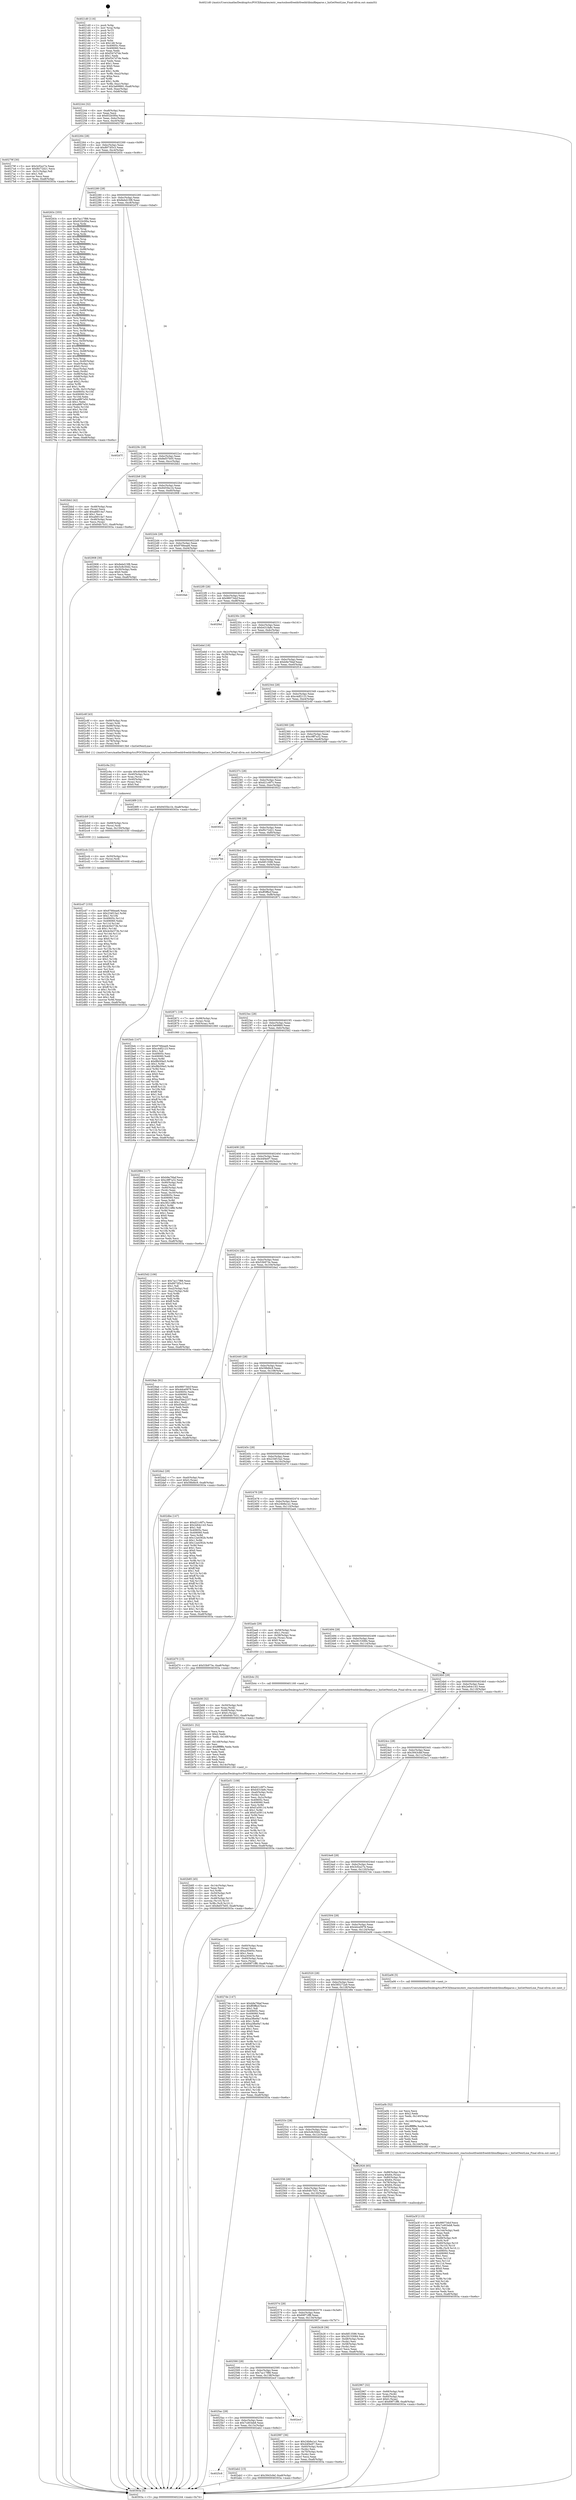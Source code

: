 digraph "0x4021d0" {
  label = "0x4021d0 (/mnt/c/Users/mathe/Desktop/tcc/POCII/binaries/extr_reactosbootfreeldrfreeldrlibinifileparse.c_IniGetNextLine_Final-ollvm.out::main(0))"
  labelloc = "t"
  node[shape=record]

  Entry [label="",width=0.3,height=0.3,shape=circle,fillcolor=black,style=filled]
  "0x402244" [label="{
     0x402244 [32]\l
     | [instrs]\l
     &nbsp;&nbsp;0x402244 \<+6\>: mov -0xa8(%rbp),%eax\l
     &nbsp;&nbsp;0x40224a \<+2\>: mov %eax,%ecx\l
     &nbsp;&nbsp;0x40224c \<+6\>: sub $0x832b5f0a,%ecx\l
     &nbsp;&nbsp;0x402252 \<+6\>: mov %eax,-0xbc(%rbp)\l
     &nbsp;&nbsp;0x402258 \<+6\>: mov %ecx,-0xc0(%rbp)\l
     &nbsp;&nbsp;0x40225e \<+6\>: je 000000000040279f \<main+0x5cf\>\l
  }"]
  "0x40279f" [label="{
     0x40279f [30]\l
     | [instrs]\l
     &nbsp;&nbsp;0x40279f \<+5\>: mov $0x3cf2a27e,%eax\l
     &nbsp;&nbsp;0x4027a4 \<+5\>: mov $0xf0c72d21,%ecx\l
     &nbsp;&nbsp;0x4027a9 \<+3\>: mov -0x31(%rbp),%dl\l
     &nbsp;&nbsp;0x4027ac \<+3\>: test $0x1,%dl\l
     &nbsp;&nbsp;0x4027af \<+3\>: cmovne %ecx,%eax\l
     &nbsp;&nbsp;0x4027b2 \<+6\>: mov %eax,-0xa8(%rbp)\l
     &nbsp;&nbsp;0x4027b8 \<+5\>: jmp 000000000040303a \<main+0xe6a\>\l
  }"]
  "0x402264" [label="{
     0x402264 [28]\l
     | [instrs]\l
     &nbsp;&nbsp;0x402264 \<+5\>: jmp 0000000000402269 \<main+0x99\>\l
     &nbsp;&nbsp;0x402269 \<+6\>: mov -0xbc(%rbp),%eax\l
     &nbsp;&nbsp;0x40226f \<+5\>: sub $0x8973f3c3,%eax\l
     &nbsp;&nbsp;0x402274 \<+6\>: mov %eax,-0xc4(%rbp)\l
     &nbsp;&nbsp;0x40227a \<+6\>: je 000000000040263c \<main+0x46c\>\l
  }"]
  Exit [label="",width=0.3,height=0.3,shape=circle,fillcolor=black,style=filled,peripheries=2]
  "0x40263c" [label="{
     0x40263c [355]\l
     | [instrs]\l
     &nbsp;&nbsp;0x40263c \<+5\>: mov $0x7ac17f88,%eax\l
     &nbsp;&nbsp;0x402641 \<+5\>: mov $0x832b5f0a,%ecx\l
     &nbsp;&nbsp;0x402646 \<+3\>: mov %rsp,%rdx\l
     &nbsp;&nbsp;0x402649 \<+4\>: add $0xfffffffffffffff0,%rdx\l
     &nbsp;&nbsp;0x40264d \<+3\>: mov %rdx,%rsp\l
     &nbsp;&nbsp;0x402650 \<+7\>: mov %rdx,-0xa0(%rbp)\l
     &nbsp;&nbsp;0x402657 \<+3\>: mov %rsp,%rdx\l
     &nbsp;&nbsp;0x40265a \<+4\>: add $0xfffffffffffffff0,%rdx\l
     &nbsp;&nbsp;0x40265e \<+3\>: mov %rdx,%rsp\l
     &nbsp;&nbsp;0x402661 \<+3\>: mov %rsp,%rsi\l
     &nbsp;&nbsp;0x402664 \<+4\>: add $0xfffffffffffffff0,%rsi\l
     &nbsp;&nbsp;0x402668 \<+3\>: mov %rsi,%rsp\l
     &nbsp;&nbsp;0x40266b \<+7\>: mov %rsi,-0x98(%rbp)\l
     &nbsp;&nbsp;0x402672 \<+3\>: mov %rsp,%rsi\l
     &nbsp;&nbsp;0x402675 \<+4\>: add $0xfffffffffffffff0,%rsi\l
     &nbsp;&nbsp;0x402679 \<+3\>: mov %rsi,%rsp\l
     &nbsp;&nbsp;0x40267c \<+7\>: mov %rsi,-0x90(%rbp)\l
     &nbsp;&nbsp;0x402683 \<+3\>: mov %rsp,%rsi\l
     &nbsp;&nbsp;0x402686 \<+4\>: add $0xfffffffffffffff0,%rsi\l
     &nbsp;&nbsp;0x40268a \<+3\>: mov %rsi,%rsp\l
     &nbsp;&nbsp;0x40268d \<+7\>: mov %rsi,-0x88(%rbp)\l
     &nbsp;&nbsp;0x402694 \<+3\>: mov %rsp,%rsi\l
     &nbsp;&nbsp;0x402697 \<+4\>: add $0xfffffffffffffff0,%rsi\l
     &nbsp;&nbsp;0x40269b \<+3\>: mov %rsi,%rsp\l
     &nbsp;&nbsp;0x40269e \<+4\>: mov %rsi,-0x80(%rbp)\l
     &nbsp;&nbsp;0x4026a2 \<+3\>: mov %rsp,%rsi\l
     &nbsp;&nbsp;0x4026a5 \<+4\>: add $0xfffffffffffffff0,%rsi\l
     &nbsp;&nbsp;0x4026a9 \<+3\>: mov %rsi,%rsp\l
     &nbsp;&nbsp;0x4026ac \<+4\>: mov %rsi,-0x78(%rbp)\l
     &nbsp;&nbsp;0x4026b0 \<+3\>: mov %rsp,%rsi\l
     &nbsp;&nbsp;0x4026b3 \<+4\>: add $0xfffffffffffffff0,%rsi\l
     &nbsp;&nbsp;0x4026b7 \<+3\>: mov %rsi,%rsp\l
     &nbsp;&nbsp;0x4026ba \<+4\>: mov %rsi,-0x70(%rbp)\l
     &nbsp;&nbsp;0x4026be \<+3\>: mov %rsp,%rsi\l
     &nbsp;&nbsp;0x4026c1 \<+4\>: add $0xfffffffffffffff0,%rsi\l
     &nbsp;&nbsp;0x4026c5 \<+3\>: mov %rsi,%rsp\l
     &nbsp;&nbsp;0x4026c8 \<+4\>: mov %rsi,-0x68(%rbp)\l
     &nbsp;&nbsp;0x4026cc \<+3\>: mov %rsp,%rsi\l
     &nbsp;&nbsp;0x4026cf \<+4\>: add $0xfffffffffffffff0,%rsi\l
     &nbsp;&nbsp;0x4026d3 \<+3\>: mov %rsi,%rsp\l
     &nbsp;&nbsp;0x4026d6 \<+4\>: mov %rsi,-0x60(%rbp)\l
     &nbsp;&nbsp;0x4026da \<+3\>: mov %rsp,%rsi\l
     &nbsp;&nbsp;0x4026dd \<+4\>: add $0xfffffffffffffff0,%rsi\l
     &nbsp;&nbsp;0x4026e1 \<+3\>: mov %rsi,%rsp\l
     &nbsp;&nbsp;0x4026e4 \<+4\>: mov %rsi,-0x58(%rbp)\l
     &nbsp;&nbsp;0x4026e8 \<+3\>: mov %rsp,%rsi\l
     &nbsp;&nbsp;0x4026eb \<+4\>: add $0xfffffffffffffff0,%rsi\l
     &nbsp;&nbsp;0x4026ef \<+3\>: mov %rsi,%rsp\l
     &nbsp;&nbsp;0x4026f2 \<+4\>: mov %rsi,-0x50(%rbp)\l
     &nbsp;&nbsp;0x4026f6 \<+3\>: mov %rsp,%rsi\l
     &nbsp;&nbsp;0x4026f9 \<+4\>: add $0xfffffffffffffff0,%rsi\l
     &nbsp;&nbsp;0x4026fd \<+3\>: mov %rsi,%rsp\l
     &nbsp;&nbsp;0x402700 \<+4\>: mov %rsi,-0x48(%rbp)\l
     &nbsp;&nbsp;0x402704 \<+3\>: mov %rsp,%rsi\l
     &nbsp;&nbsp;0x402707 \<+4\>: add $0xfffffffffffffff0,%rsi\l
     &nbsp;&nbsp;0x40270b \<+3\>: mov %rsi,%rsp\l
     &nbsp;&nbsp;0x40270e \<+4\>: mov %rsi,-0x40(%rbp)\l
     &nbsp;&nbsp;0x402712 \<+7\>: mov -0xa0(%rbp),%rsi\l
     &nbsp;&nbsp;0x402719 \<+6\>: movl $0x0,(%rsi)\l
     &nbsp;&nbsp;0x40271f \<+6\>: mov -0xac(%rbp),%edi\l
     &nbsp;&nbsp;0x402725 \<+2\>: mov %edi,(%rdx)\l
     &nbsp;&nbsp;0x402727 \<+7\>: mov -0x98(%rbp),%rsi\l
     &nbsp;&nbsp;0x40272e \<+7\>: mov -0xb8(%rbp),%r8\l
     &nbsp;&nbsp;0x402735 \<+3\>: mov %r8,(%rsi)\l
     &nbsp;&nbsp;0x402738 \<+3\>: cmpl $0x2,(%rdx)\l
     &nbsp;&nbsp;0x40273b \<+4\>: setne %r9b\l
     &nbsp;&nbsp;0x40273f \<+4\>: and $0x1,%r9b\l
     &nbsp;&nbsp;0x402743 \<+4\>: mov %r9b,-0x31(%rbp)\l
     &nbsp;&nbsp;0x402747 \<+8\>: mov 0x40605c,%r10d\l
     &nbsp;&nbsp;0x40274f \<+8\>: mov 0x406060,%r11d\l
     &nbsp;&nbsp;0x402757 \<+3\>: mov %r10d,%ebx\l
     &nbsp;&nbsp;0x40275a \<+6\>: add $0xa8f67e50,%ebx\l
     &nbsp;&nbsp;0x402760 \<+3\>: sub $0x1,%ebx\l
     &nbsp;&nbsp;0x402763 \<+6\>: sub $0xa8f67e50,%ebx\l
     &nbsp;&nbsp;0x402769 \<+4\>: imul %ebx,%r10d\l
     &nbsp;&nbsp;0x40276d \<+4\>: and $0x1,%r10d\l
     &nbsp;&nbsp;0x402771 \<+4\>: cmp $0x0,%r10d\l
     &nbsp;&nbsp;0x402775 \<+4\>: sete %r9b\l
     &nbsp;&nbsp;0x402779 \<+4\>: cmp $0xa,%r11d\l
     &nbsp;&nbsp;0x40277d \<+4\>: setl %r14b\l
     &nbsp;&nbsp;0x402781 \<+3\>: mov %r9b,%r15b\l
     &nbsp;&nbsp;0x402784 \<+3\>: and %r14b,%r15b\l
     &nbsp;&nbsp;0x402787 \<+3\>: xor %r14b,%r9b\l
     &nbsp;&nbsp;0x40278a \<+3\>: or %r9b,%r15b\l
     &nbsp;&nbsp;0x40278d \<+4\>: test $0x1,%r15b\l
     &nbsp;&nbsp;0x402791 \<+3\>: cmovne %ecx,%eax\l
     &nbsp;&nbsp;0x402794 \<+6\>: mov %eax,-0xa8(%rbp)\l
     &nbsp;&nbsp;0x40279a \<+5\>: jmp 000000000040303a \<main+0xe6a\>\l
  }"]
  "0x402280" [label="{
     0x402280 [28]\l
     | [instrs]\l
     &nbsp;&nbsp;0x402280 \<+5\>: jmp 0000000000402285 \<main+0xb5\>\l
     &nbsp;&nbsp;0x402285 \<+6\>: mov -0xbc(%rbp),%eax\l
     &nbsp;&nbsp;0x40228b \<+5\>: sub $0x8ebd15f8,%eax\l
     &nbsp;&nbsp;0x402290 \<+6\>: mov %eax,-0xc8(%rbp)\l
     &nbsp;&nbsp;0x402296 \<+6\>: je 0000000000402d7f \<main+0xbaf\>\l
  }"]
  "0x402cd7" [label="{
     0x402cd7 [153]\l
     | [instrs]\l
     &nbsp;&nbsp;0x402cd7 \<+5\>: mov $0x9766eae6,%eax\l
     &nbsp;&nbsp;0x402cdc \<+6\>: mov $0x234f15a2,%r9d\l
     &nbsp;&nbsp;0x402ce2 \<+3\>: mov $0x1,%r10b\l
     &nbsp;&nbsp;0x402ce5 \<+8\>: mov 0x40605c,%r11d\l
     &nbsp;&nbsp;0x402ced \<+7\>: mov 0x406060,%ebx\l
     &nbsp;&nbsp;0x402cf4 \<+3\>: mov %r11d,%r14d\l
     &nbsp;&nbsp;0x402cf7 \<+7\>: sub $0x4c0e373b,%r14d\l
     &nbsp;&nbsp;0x402cfe \<+4\>: sub $0x1,%r14d\l
     &nbsp;&nbsp;0x402d02 \<+7\>: add $0x4c0e373b,%r14d\l
     &nbsp;&nbsp;0x402d09 \<+4\>: imul %r14d,%r11d\l
     &nbsp;&nbsp;0x402d0d \<+4\>: and $0x1,%r11d\l
     &nbsp;&nbsp;0x402d11 \<+4\>: cmp $0x0,%r11d\l
     &nbsp;&nbsp;0x402d15 \<+4\>: sete %r15b\l
     &nbsp;&nbsp;0x402d19 \<+3\>: cmp $0xa,%ebx\l
     &nbsp;&nbsp;0x402d1c \<+4\>: setl %r12b\l
     &nbsp;&nbsp;0x402d20 \<+3\>: mov %r15b,%r13b\l
     &nbsp;&nbsp;0x402d23 \<+4\>: xor $0xff,%r13b\l
     &nbsp;&nbsp;0x402d27 \<+3\>: mov %r12b,%cl\l
     &nbsp;&nbsp;0x402d2a \<+3\>: xor $0xff,%cl\l
     &nbsp;&nbsp;0x402d2d \<+4\>: xor $0x1,%r10b\l
     &nbsp;&nbsp;0x402d31 \<+3\>: mov %r13b,%dl\l
     &nbsp;&nbsp;0x402d34 \<+3\>: and $0xff,%dl\l
     &nbsp;&nbsp;0x402d37 \<+3\>: and %r10b,%r15b\l
     &nbsp;&nbsp;0x402d3a \<+3\>: mov %cl,%sil\l
     &nbsp;&nbsp;0x402d3d \<+4\>: and $0xff,%sil\l
     &nbsp;&nbsp;0x402d41 \<+3\>: and %r10b,%r12b\l
     &nbsp;&nbsp;0x402d44 \<+3\>: or %r15b,%dl\l
     &nbsp;&nbsp;0x402d47 \<+3\>: or %r12b,%sil\l
     &nbsp;&nbsp;0x402d4a \<+3\>: xor %sil,%dl\l
     &nbsp;&nbsp;0x402d4d \<+3\>: or %cl,%r13b\l
     &nbsp;&nbsp;0x402d50 \<+4\>: xor $0xff,%r13b\l
     &nbsp;&nbsp;0x402d54 \<+4\>: or $0x1,%r10b\l
     &nbsp;&nbsp;0x402d58 \<+3\>: and %r10b,%r13b\l
     &nbsp;&nbsp;0x402d5b \<+3\>: or %r13b,%dl\l
     &nbsp;&nbsp;0x402d5e \<+3\>: test $0x1,%dl\l
     &nbsp;&nbsp;0x402d61 \<+4\>: cmovne %r9d,%eax\l
     &nbsp;&nbsp;0x402d65 \<+6\>: mov %eax,-0xa8(%rbp)\l
     &nbsp;&nbsp;0x402d6b \<+5\>: jmp 000000000040303a \<main+0xe6a\>\l
  }"]
  "0x402d7f" [label="{
     0x402d7f\l
  }", style=dashed]
  "0x40229c" [label="{
     0x40229c [28]\l
     | [instrs]\l
     &nbsp;&nbsp;0x40229c \<+5\>: jmp 00000000004022a1 \<main+0xd1\>\l
     &nbsp;&nbsp;0x4022a1 \<+6\>: mov -0xbc(%rbp),%eax\l
     &nbsp;&nbsp;0x4022a7 \<+5\>: sub $0x8ef37b05,%eax\l
     &nbsp;&nbsp;0x4022ac \<+6\>: mov %eax,-0xcc(%rbp)\l
     &nbsp;&nbsp;0x4022b2 \<+6\>: je 0000000000402bb2 \<main+0x9e2\>\l
  }"]
  "0x402ccb" [label="{
     0x402ccb [12]\l
     | [instrs]\l
     &nbsp;&nbsp;0x402ccb \<+4\>: mov -0x50(%rbp),%rcx\l
     &nbsp;&nbsp;0x402ccf \<+3\>: mov (%rcx),%rdi\l
     &nbsp;&nbsp;0x402cd2 \<+5\>: call 0000000000401030 \<free@plt\>\l
     | [calls]\l
     &nbsp;&nbsp;0x401030 \{1\} (unknown)\l
  }"]
  "0x402bb2" [label="{
     0x402bb2 [42]\l
     | [instrs]\l
     &nbsp;&nbsp;0x402bb2 \<+4\>: mov -0x48(%rbp),%rax\l
     &nbsp;&nbsp;0x402bb6 \<+2\>: mov (%rax),%ecx\l
     &nbsp;&nbsp;0x402bb8 \<+6\>: add $0xafd014a7,%ecx\l
     &nbsp;&nbsp;0x402bbe \<+3\>: add $0x1,%ecx\l
     &nbsp;&nbsp;0x402bc1 \<+6\>: sub $0xafd014a7,%ecx\l
     &nbsp;&nbsp;0x402bc7 \<+4\>: mov -0x48(%rbp),%rax\l
     &nbsp;&nbsp;0x402bcb \<+2\>: mov %ecx,(%rax)\l
     &nbsp;&nbsp;0x402bcd \<+10\>: movl $0x64fc7b31,-0xa8(%rbp)\l
     &nbsp;&nbsp;0x402bd7 \<+5\>: jmp 000000000040303a \<main+0xe6a\>\l
  }"]
  "0x4022b8" [label="{
     0x4022b8 [28]\l
     | [instrs]\l
     &nbsp;&nbsp;0x4022b8 \<+5\>: jmp 00000000004022bd \<main+0xed\>\l
     &nbsp;&nbsp;0x4022bd \<+6\>: mov -0xbc(%rbp),%eax\l
     &nbsp;&nbsp;0x4022c3 \<+5\>: sub $0x9455bc1b,%eax\l
     &nbsp;&nbsp;0x4022c8 \<+6\>: mov %eax,-0xd0(%rbp)\l
     &nbsp;&nbsp;0x4022ce \<+6\>: je 0000000000402908 \<main+0x738\>\l
  }"]
  "0x402cb9" [label="{
     0x402cb9 [18]\l
     | [instrs]\l
     &nbsp;&nbsp;0x402cb9 \<+4\>: mov -0x68(%rbp),%rcx\l
     &nbsp;&nbsp;0x402cbd \<+3\>: mov (%rcx),%rdi\l
     &nbsp;&nbsp;0x402cc0 \<+6\>: mov %eax,-0x150(%rbp)\l
     &nbsp;&nbsp;0x402cc6 \<+5\>: call 0000000000401030 \<free@plt\>\l
     | [calls]\l
     &nbsp;&nbsp;0x401030 \{1\} (unknown)\l
  }"]
  "0x402908" [label="{
     0x402908 [30]\l
     | [instrs]\l
     &nbsp;&nbsp;0x402908 \<+5\>: mov $0x8ebd15f8,%eax\l
     &nbsp;&nbsp;0x40290d \<+5\>: mov $0x5c8c50d2,%ecx\l
     &nbsp;&nbsp;0x402912 \<+3\>: mov -0x30(%rbp),%edx\l
     &nbsp;&nbsp;0x402915 \<+3\>: cmp $0x0,%edx\l
     &nbsp;&nbsp;0x402918 \<+3\>: cmove %ecx,%eax\l
     &nbsp;&nbsp;0x40291b \<+6\>: mov %eax,-0xa8(%rbp)\l
     &nbsp;&nbsp;0x402921 \<+5\>: jmp 000000000040303a \<main+0xe6a\>\l
  }"]
  "0x4022d4" [label="{
     0x4022d4 [28]\l
     | [instrs]\l
     &nbsp;&nbsp;0x4022d4 \<+5\>: jmp 00000000004022d9 \<main+0x109\>\l
     &nbsp;&nbsp;0x4022d9 \<+6\>: mov -0xbc(%rbp),%eax\l
     &nbsp;&nbsp;0x4022df \<+5\>: sub $0x9766eae6,%eax\l
     &nbsp;&nbsp;0x4022e4 \<+6\>: mov %eax,-0xd4(%rbp)\l
     &nbsp;&nbsp;0x4022ea \<+6\>: je 0000000000402fab \<main+0xddb\>\l
  }"]
  "0x402c9a" [label="{
     0x402c9a [31]\l
     | [instrs]\l
     &nbsp;&nbsp;0x402c9a \<+10\>: movabs $0x4040b6,%rdi\l
     &nbsp;&nbsp;0x402ca4 \<+4\>: mov -0x40(%rbp),%rcx\l
     &nbsp;&nbsp;0x402ca8 \<+3\>: mov %rax,(%rcx)\l
     &nbsp;&nbsp;0x402cab \<+4\>: mov -0x40(%rbp),%rax\l
     &nbsp;&nbsp;0x402caf \<+3\>: mov (%rax),%rsi\l
     &nbsp;&nbsp;0x402cb2 \<+2\>: mov $0x0,%al\l
     &nbsp;&nbsp;0x402cb4 \<+5\>: call 0000000000401040 \<printf@plt\>\l
     | [calls]\l
     &nbsp;&nbsp;0x401040 \{1\} (unknown)\l
  }"]
  "0x402fab" [label="{
     0x402fab\l
  }", style=dashed]
  "0x4022f0" [label="{
     0x4022f0 [28]\l
     | [instrs]\l
     &nbsp;&nbsp;0x4022f0 \<+5\>: jmp 00000000004022f5 \<main+0x125\>\l
     &nbsp;&nbsp;0x4022f5 \<+6\>: mov -0xbc(%rbp),%eax\l
     &nbsp;&nbsp;0x4022fb \<+5\>: sub $0x98073dcf,%eax\l
     &nbsp;&nbsp;0x402300 \<+6\>: mov %eax,-0xd8(%rbp)\l
     &nbsp;&nbsp;0x402306 \<+6\>: je 0000000000402f4d \<main+0xd7d\>\l
  }"]
  "0x402b85" [label="{
     0x402b85 [45]\l
     | [instrs]\l
     &nbsp;&nbsp;0x402b85 \<+6\>: mov -0x14c(%rbp),%ecx\l
     &nbsp;&nbsp;0x402b8b \<+3\>: imul %eax,%ecx\l
     &nbsp;&nbsp;0x402b8e \<+3\>: mov %cl,%r8b\l
     &nbsp;&nbsp;0x402b91 \<+4\>: mov -0x50(%rbp),%r9\l
     &nbsp;&nbsp;0x402b95 \<+3\>: mov (%r9),%r9\l
     &nbsp;&nbsp;0x402b98 \<+4\>: mov -0x48(%rbp),%r10\l
     &nbsp;&nbsp;0x402b9c \<+3\>: movslq (%r10),%r10\l
     &nbsp;&nbsp;0x402b9f \<+4\>: mov %r8b,(%r9,%r10,1)\l
     &nbsp;&nbsp;0x402ba3 \<+10\>: movl $0x8ef37b05,-0xa8(%rbp)\l
     &nbsp;&nbsp;0x402bad \<+5\>: jmp 000000000040303a \<main+0xe6a\>\l
  }"]
  "0x402f4d" [label="{
     0x402f4d\l
  }", style=dashed]
  "0x40230c" [label="{
     0x40230c [28]\l
     | [instrs]\l
     &nbsp;&nbsp;0x40230c \<+5\>: jmp 0000000000402311 \<main+0x141\>\l
     &nbsp;&nbsp;0x402311 \<+6\>: mov -0xbc(%rbp),%eax\l
     &nbsp;&nbsp;0x402317 \<+5\>: sub $0xb431fa8c,%eax\l
     &nbsp;&nbsp;0x40231c \<+6\>: mov %eax,-0xdc(%rbp)\l
     &nbsp;&nbsp;0x402322 \<+6\>: je 0000000000402ebd \<main+0xced\>\l
  }"]
  "0x402b51" [label="{
     0x402b51 [52]\l
     | [instrs]\l
     &nbsp;&nbsp;0x402b51 \<+2\>: xor %ecx,%ecx\l
     &nbsp;&nbsp;0x402b53 \<+5\>: mov $0x2,%edx\l
     &nbsp;&nbsp;0x402b58 \<+6\>: mov %edx,-0x148(%rbp)\l
     &nbsp;&nbsp;0x402b5e \<+1\>: cltd\l
     &nbsp;&nbsp;0x402b5f \<+6\>: mov -0x148(%rbp),%esi\l
     &nbsp;&nbsp;0x402b65 \<+2\>: idiv %esi\l
     &nbsp;&nbsp;0x402b67 \<+6\>: imul $0xfffffffe,%edx,%edx\l
     &nbsp;&nbsp;0x402b6d \<+2\>: mov %ecx,%edi\l
     &nbsp;&nbsp;0x402b6f \<+2\>: sub %edx,%edi\l
     &nbsp;&nbsp;0x402b71 \<+2\>: mov %ecx,%edx\l
     &nbsp;&nbsp;0x402b73 \<+3\>: sub $0x1,%edx\l
     &nbsp;&nbsp;0x402b76 \<+2\>: add %edx,%edi\l
     &nbsp;&nbsp;0x402b78 \<+2\>: sub %edi,%ecx\l
     &nbsp;&nbsp;0x402b7a \<+6\>: mov %ecx,-0x14c(%rbp)\l
     &nbsp;&nbsp;0x402b80 \<+5\>: call 0000000000401160 \<next_i\>\l
     | [calls]\l
     &nbsp;&nbsp;0x401160 \{1\} (/mnt/c/Users/mathe/Desktop/tcc/POCII/binaries/extr_reactosbootfreeldrfreeldrlibinifileparse.c_IniGetNextLine_Final-ollvm.out::next_i)\l
  }"]
  "0x402ebd" [label="{
     0x402ebd [18]\l
     | [instrs]\l
     &nbsp;&nbsp;0x402ebd \<+3\>: mov -0x2c(%rbp),%eax\l
     &nbsp;&nbsp;0x402ec0 \<+4\>: lea -0x28(%rbp),%rsp\l
     &nbsp;&nbsp;0x402ec4 \<+1\>: pop %rbx\l
     &nbsp;&nbsp;0x402ec5 \<+2\>: pop %r12\l
     &nbsp;&nbsp;0x402ec7 \<+2\>: pop %r13\l
     &nbsp;&nbsp;0x402ec9 \<+2\>: pop %r14\l
     &nbsp;&nbsp;0x402ecb \<+2\>: pop %r15\l
     &nbsp;&nbsp;0x402ecd \<+1\>: pop %rbp\l
     &nbsp;&nbsp;0x402ece \<+1\>: ret\l
  }"]
  "0x402328" [label="{
     0x402328 [28]\l
     | [instrs]\l
     &nbsp;&nbsp;0x402328 \<+5\>: jmp 000000000040232d \<main+0x15d\>\l
     &nbsp;&nbsp;0x40232d \<+6\>: mov -0xbc(%rbp),%eax\l
     &nbsp;&nbsp;0x402333 \<+5\>: sub $0xb9e7fdaf,%eax\l
     &nbsp;&nbsp;0x402338 \<+6\>: mov %eax,-0xe0(%rbp)\l
     &nbsp;&nbsp;0x40233e \<+6\>: je 0000000000402f14 \<main+0xd44\>\l
  }"]
  "0x402b08" [label="{
     0x402b08 [32]\l
     | [instrs]\l
     &nbsp;&nbsp;0x402b08 \<+4\>: mov -0x50(%rbp),%rdi\l
     &nbsp;&nbsp;0x402b0c \<+3\>: mov %rax,(%rdi)\l
     &nbsp;&nbsp;0x402b0f \<+4\>: mov -0x48(%rbp),%rax\l
     &nbsp;&nbsp;0x402b13 \<+6\>: movl $0x0,(%rax)\l
     &nbsp;&nbsp;0x402b19 \<+10\>: movl $0x64fc7b31,-0xa8(%rbp)\l
     &nbsp;&nbsp;0x402b23 \<+5\>: jmp 000000000040303a \<main+0xe6a\>\l
  }"]
  "0x402f14" [label="{
     0x402f14\l
  }", style=dashed]
  "0x402344" [label="{
     0x402344 [28]\l
     | [instrs]\l
     &nbsp;&nbsp;0x402344 \<+5\>: jmp 0000000000402349 \<main+0x179\>\l
     &nbsp;&nbsp;0x402349 \<+6\>: mov -0xbc(%rbp),%eax\l
     &nbsp;&nbsp;0x40234f \<+5\>: sub $0xc4df2123,%eax\l
     &nbsp;&nbsp;0x402354 \<+6\>: mov %eax,-0xe4(%rbp)\l
     &nbsp;&nbsp;0x40235a \<+6\>: je 0000000000402c6f \<main+0xa9f\>\l
  }"]
  "0x4025c8" [label="{
     0x4025c8\l
  }", style=dashed]
  "0x402c6f" [label="{
     0x402c6f [43]\l
     | [instrs]\l
     &nbsp;&nbsp;0x402c6f \<+4\>: mov -0x68(%rbp),%rax\l
     &nbsp;&nbsp;0x402c73 \<+3\>: mov (%rax),%rdi\l
     &nbsp;&nbsp;0x402c76 \<+7\>: mov -0x88(%rbp),%rax\l
     &nbsp;&nbsp;0x402c7d \<+3\>: mov (%rax),%rsi\l
     &nbsp;&nbsp;0x402c80 \<+4\>: mov -0x50(%rbp),%rax\l
     &nbsp;&nbsp;0x402c84 \<+3\>: mov (%rax),%rdx\l
     &nbsp;&nbsp;0x402c87 \<+4\>: mov -0x80(%rbp),%rax\l
     &nbsp;&nbsp;0x402c8b \<+3\>: mov (%rax),%rcx\l
     &nbsp;&nbsp;0x402c8e \<+4\>: mov -0x78(%rbp),%rax\l
     &nbsp;&nbsp;0x402c92 \<+3\>: mov (%rax),%r8\l
     &nbsp;&nbsp;0x402c95 \<+5\>: call 00000000004013b0 \<IniGetNextLine\>\l
     | [calls]\l
     &nbsp;&nbsp;0x4013b0 \{1\} (/mnt/c/Users/mathe/Desktop/tcc/POCII/binaries/extr_reactosbootfreeldrfreeldrlibinifileparse.c_IniGetNextLine_Final-ollvm.out::IniGetNextLine)\l
  }"]
  "0x402360" [label="{
     0x402360 [28]\l
     | [instrs]\l
     &nbsp;&nbsp;0x402360 \<+5\>: jmp 0000000000402365 \<main+0x195\>\l
     &nbsp;&nbsp;0x402365 \<+6\>: mov -0xbc(%rbp),%eax\l
     &nbsp;&nbsp;0x40236b \<+5\>: sub $0xc9ff7a32,%eax\l
     &nbsp;&nbsp;0x402370 \<+6\>: mov %eax,-0xe8(%rbp)\l
     &nbsp;&nbsp;0x402376 \<+6\>: je 00000000004028f9 \<main+0x729\>\l
  }"]
  "0x402ab2" [label="{
     0x402ab2 [15]\l
     | [instrs]\l
     &nbsp;&nbsp;0x402ab2 \<+10\>: movl $0x3943cfef,-0xa8(%rbp)\l
     &nbsp;&nbsp;0x402abc \<+5\>: jmp 000000000040303a \<main+0xe6a\>\l
  }"]
  "0x4028f9" [label="{
     0x4028f9 [15]\l
     | [instrs]\l
     &nbsp;&nbsp;0x4028f9 \<+10\>: movl $0x9455bc1b,-0xa8(%rbp)\l
     &nbsp;&nbsp;0x402903 \<+5\>: jmp 000000000040303a \<main+0xe6a\>\l
  }"]
  "0x40237c" [label="{
     0x40237c [28]\l
     | [instrs]\l
     &nbsp;&nbsp;0x40237c \<+5\>: jmp 0000000000402381 \<main+0x1b1\>\l
     &nbsp;&nbsp;0x402381 \<+6\>: mov -0xbc(%rbp),%eax\l
     &nbsp;&nbsp;0x402387 \<+5\>: sub $0xd21c6f7c,%eax\l
     &nbsp;&nbsp;0x40238c \<+6\>: mov %eax,-0xec(%rbp)\l
     &nbsp;&nbsp;0x402392 \<+6\>: je 0000000000403022 \<main+0xe52\>\l
  }"]
  "0x4025ac" [label="{
     0x4025ac [28]\l
     | [instrs]\l
     &nbsp;&nbsp;0x4025ac \<+5\>: jmp 00000000004025b1 \<main+0x3e1\>\l
     &nbsp;&nbsp;0x4025b1 \<+6\>: mov -0xbc(%rbp),%eax\l
     &nbsp;&nbsp;0x4025b7 \<+5\>: sub $0x7cd03eb8,%eax\l
     &nbsp;&nbsp;0x4025bc \<+6\>: mov %eax,-0x13c(%rbp)\l
     &nbsp;&nbsp;0x4025c2 \<+6\>: je 0000000000402ab2 \<main+0x8e2\>\l
  }"]
  "0x403022" [label="{
     0x403022\l
  }", style=dashed]
  "0x402398" [label="{
     0x402398 [28]\l
     | [instrs]\l
     &nbsp;&nbsp;0x402398 \<+5\>: jmp 000000000040239d \<main+0x1cd\>\l
     &nbsp;&nbsp;0x40239d \<+6\>: mov -0xbc(%rbp),%eax\l
     &nbsp;&nbsp;0x4023a3 \<+5\>: sub $0xf0c72d21,%eax\l
     &nbsp;&nbsp;0x4023a8 \<+6\>: mov %eax,-0xf0(%rbp)\l
     &nbsp;&nbsp;0x4023ae \<+6\>: je 00000000004027bd \<main+0x5ed\>\l
  }"]
  "0x402ecf" [label="{
     0x402ecf\l
  }", style=dashed]
  "0x4027bd" [label="{
     0x4027bd\l
  }", style=dashed]
  "0x4023b4" [label="{
     0x4023b4 [28]\l
     | [instrs]\l
     &nbsp;&nbsp;0x4023b4 \<+5\>: jmp 00000000004023b9 \<main+0x1e9\>\l
     &nbsp;&nbsp;0x4023b9 \<+6\>: mov -0xbc(%rbp),%eax\l
     &nbsp;&nbsp;0x4023bf \<+5\>: sub $0xfdf13586,%eax\l
     &nbsp;&nbsp;0x4023c4 \<+6\>: mov %eax,-0xf4(%rbp)\l
     &nbsp;&nbsp;0x4023ca \<+6\>: je 0000000000402bdc \<main+0xa0c\>\l
  }"]
  "0x402a3f" [label="{
     0x402a3f [115]\l
     | [instrs]\l
     &nbsp;&nbsp;0x402a3f \<+5\>: mov $0x98073dcf,%ecx\l
     &nbsp;&nbsp;0x402a44 \<+5\>: mov $0x7cd03eb8,%edx\l
     &nbsp;&nbsp;0x402a49 \<+2\>: xor %esi,%esi\l
     &nbsp;&nbsp;0x402a4b \<+6\>: mov -0x144(%rbp),%edi\l
     &nbsp;&nbsp;0x402a51 \<+3\>: imul %eax,%edi\l
     &nbsp;&nbsp;0x402a54 \<+3\>: mov %dil,%r8b\l
     &nbsp;&nbsp;0x402a57 \<+4\>: mov -0x68(%rbp),%r9\l
     &nbsp;&nbsp;0x402a5b \<+3\>: mov (%r9),%r9\l
     &nbsp;&nbsp;0x402a5e \<+4\>: mov -0x60(%rbp),%r10\l
     &nbsp;&nbsp;0x402a62 \<+3\>: movslq (%r10),%r10\l
     &nbsp;&nbsp;0x402a65 \<+4\>: mov %r8b,(%r9,%r10,1)\l
     &nbsp;&nbsp;0x402a69 \<+7\>: mov 0x40605c,%eax\l
     &nbsp;&nbsp;0x402a70 \<+7\>: mov 0x406060,%edi\l
     &nbsp;&nbsp;0x402a77 \<+3\>: sub $0x1,%esi\l
     &nbsp;&nbsp;0x402a7a \<+3\>: mov %eax,%r11d\l
     &nbsp;&nbsp;0x402a7d \<+3\>: add %esi,%r11d\l
     &nbsp;&nbsp;0x402a80 \<+4\>: imul %r11d,%eax\l
     &nbsp;&nbsp;0x402a84 \<+3\>: and $0x1,%eax\l
     &nbsp;&nbsp;0x402a87 \<+3\>: cmp $0x0,%eax\l
     &nbsp;&nbsp;0x402a8a \<+4\>: sete %r8b\l
     &nbsp;&nbsp;0x402a8e \<+3\>: cmp $0xa,%edi\l
     &nbsp;&nbsp;0x402a91 \<+3\>: setl %bl\l
     &nbsp;&nbsp;0x402a94 \<+3\>: mov %r8b,%r14b\l
     &nbsp;&nbsp;0x402a97 \<+3\>: and %bl,%r14b\l
     &nbsp;&nbsp;0x402a9a \<+3\>: xor %bl,%r8b\l
     &nbsp;&nbsp;0x402a9d \<+3\>: or %r8b,%r14b\l
     &nbsp;&nbsp;0x402aa0 \<+4\>: test $0x1,%r14b\l
     &nbsp;&nbsp;0x402aa4 \<+3\>: cmovne %edx,%ecx\l
     &nbsp;&nbsp;0x402aa7 \<+6\>: mov %ecx,-0xa8(%rbp)\l
     &nbsp;&nbsp;0x402aad \<+5\>: jmp 000000000040303a \<main+0xe6a\>\l
  }"]
  "0x402bdc" [label="{
     0x402bdc [147]\l
     | [instrs]\l
     &nbsp;&nbsp;0x402bdc \<+5\>: mov $0x9766eae6,%eax\l
     &nbsp;&nbsp;0x402be1 \<+5\>: mov $0xc4df2123,%ecx\l
     &nbsp;&nbsp;0x402be6 \<+2\>: mov $0x1,%dl\l
     &nbsp;&nbsp;0x402be8 \<+7\>: mov 0x40605c,%esi\l
     &nbsp;&nbsp;0x402bef \<+7\>: mov 0x406060,%edi\l
     &nbsp;&nbsp;0x402bf6 \<+3\>: mov %esi,%r8d\l
     &nbsp;&nbsp;0x402bf9 \<+7\>: sub $0xf8b5f4e5,%r8d\l
     &nbsp;&nbsp;0x402c00 \<+4\>: sub $0x1,%r8d\l
     &nbsp;&nbsp;0x402c04 \<+7\>: add $0xf8b5f4e5,%r8d\l
     &nbsp;&nbsp;0x402c0b \<+4\>: imul %r8d,%esi\l
     &nbsp;&nbsp;0x402c0f \<+3\>: and $0x1,%esi\l
     &nbsp;&nbsp;0x402c12 \<+3\>: cmp $0x0,%esi\l
     &nbsp;&nbsp;0x402c15 \<+4\>: sete %r9b\l
     &nbsp;&nbsp;0x402c19 \<+3\>: cmp $0xa,%edi\l
     &nbsp;&nbsp;0x402c1c \<+4\>: setl %r10b\l
     &nbsp;&nbsp;0x402c20 \<+3\>: mov %r9b,%r11b\l
     &nbsp;&nbsp;0x402c23 \<+4\>: xor $0xff,%r11b\l
     &nbsp;&nbsp;0x402c27 \<+3\>: mov %r10b,%bl\l
     &nbsp;&nbsp;0x402c2a \<+3\>: xor $0xff,%bl\l
     &nbsp;&nbsp;0x402c2d \<+3\>: xor $0x1,%dl\l
     &nbsp;&nbsp;0x402c30 \<+3\>: mov %r11b,%r14b\l
     &nbsp;&nbsp;0x402c33 \<+4\>: and $0xff,%r14b\l
     &nbsp;&nbsp;0x402c37 \<+3\>: and %dl,%r9b\l
     &nbsp;&nbsp;0x402c3a \<+3\>: mov %bl,%r15b\l
     &nbsp;&nbsp;0x402c3d \<+4\>: and $0xff,%r15b\l
     &nbsp;&nbsp;0x402c41 \<+3\>: and %dl,%r10b\l
     &nbsp;&nbsp;0x402c44 \<+3\>: or %r9b,%r14b\l
     &nbsp;&nbsp;0x402c47 \<+3\>: or %r10b,%r15b\l
     &nbsp;&nbsp;0x402c4a \<+3\>: xor %r15b,%r14b\l
     &nbsp;&nbsp;0x402c4d \<+3\>: or %bl,%r11b\l
     &nbsp;&nbsp;0x402c50 \<+4\>: xor $0xff,%r11b\l
     &nbsp;&nbsp;0x402c54 \<+3\>: or $0x1,%dl\l
     &nbsp;&nbsp;0x402c57 \<+3\>: and %dl,%r11b\l
     &nbsp;&nbsp;0x402c5a \<+3\>: or %r11b,%r14b\l
     &nbsp;&nbsp;0x402c5d \<+4\>: test $0x1,%r14b\l
     &nbsp;&nbsp;0x402c61 \<+3\>: cmovne %ecx,%eax\l
     &nbsp;&nbsp;0x402c64 \<+6\>: mov %eax,-0xa8(%rbp)\l
     &nbsp;&nbsp;0x402c6a \<+5\>: jmp 000000000040303a \<main+0xe6a\>\l
  }"]
  "0x4023d0" [label="{
     0x4023d0 [28]\l
     | [instrs]\l
     &nbsp;&nbsp;0x4023d0 \<+5\>: jmp 00000000004023d5 \<main+0x205\>\l
     &nbsp;&nbsp;0x4023d5 \<+6\>: mov -0xbc(%rbp),%eax\l
     &nbsp;&nbsp;0x4023db \<+5\>: sub $0xff3ffbcf,%eax\l
     &nbsp;&nbsp;0x4023e0 \<+6\>: mov %eax,-0xf8(%rbp)\l
     &nbsp;&nbsp;0x4023e6 \<+6\>: je 0000000000402871 \<main+0x6a1\>\l
  }"]
  "0x402a0b" [label="{
     0x402a0b [52]\l
     | [instrs]\l
     &nbsp;&nbsp;0x402a0b \<+2\>: xor %ecx,%ecx\l
     &nbsp;&nbsp;0x402a0d \<+5\>: mov $0x2,%edx\l
     &nbsp;&nbsp;0x402a12 \<+6\>: mov %edx,-0x140(%rbp)\l
     &nbsp;&nbsp;0x402a18 \<+1\>: cltd\l
     &nbsp;&nbsp;0x402a19 \<+6\>: mov -0x140(%rbp),%esi\l
     &nbsp;&nbsp;0x402a1f \<+2\>: idiv %esi\l
     &nbsp;&nbsp;0x402a21 \<+6\>: imul $0xfffffffe,%edx,%edx\l
     &nbsp;&nbsp;0x402a27 \<+2\>: mov %ecx,%edi\l
     &nbsp;&nbsp;0x402a29 \<+2\>: sub %edx,%edi\l
     &nbsp;&nbsp;0x402a2b \<+2\>: mov %ecx,%edx\l
     &nbsp;&nbsp;0x402a2d \<+3\>: sub $0x1,%edx\l
     &nbsp;&nbsp;0x402a30 \<+2\>: add %edx,%edi\l
     &nbsp;&nbsp;0x402a32 \<+2\>: sub %edi,%ecx\l
     &nbsp;&nbsp;0x402a34 \<+6\>: mov %ecx,-0x144(%rbp)\l
     &nbsp;&nbsp;0x402a3a \<+5\>: call 0000000000401160 \<next_i\>\l
     | [calls]\l
     &nbsp;&nbsp;0x401160 \{1\} (/mnt/c/Users/mathe/Desktop/tcc/POCII/binaries/extr_reactosbootfreeldrfreeldrlibinifileparse.c_IniGetNextLine_Final-ollvm.out::next_i)\l
  }"]
  "0x402871" [label="{
     0x402871 [19]\l
     | [instrs]\l
     &nbsp;&nbsp;0x402871 \<+7\>: mov -0x98(%rbp),%rax\l
     &nbsp;&nbsp;0x402878 \<+3\>: mov (%rax),%rax\l
     &nbsp;&nbsp;0x40287b \<+4\>: mov 0x8(%rax),%rdi\l
     &nbsp;&nbsp;0x40287f \<+5\>: call 0000000000401060 \<atoi@plt\>\l
     | [calls]\l
     &nbsp;&nbsp;0x401060 \{1\} (unknown)\l
  }"]
  "0x4023ec" [label="{
     0x4023ec [28]\l
     | [instrs]\l
     &nbsp;&nbsp;0x4023ec \<+5\>: jmp 00000000004023f1 \<main+0x221\>\l
     &nbsp;&nbsp;0x4023f1 \<+6\>: mov -0xbc(%rbp),%eax\l
     &nbsp;&nbsp;0x4023f7 \<+5\>: sub $0x3a69860,%eax\l
     &nbsp;&nbsp;0x4023fc \<+6\>: mov %eax,-0xfc(%rbp)\l
     &nbsp;&nbsp;0x402402 \<+6\>: je 00000000004025d2 \<main+0x402\>\l
  }"]
  "0x402590" [label="{
     0x402590 [28]\l
     | [instrs]\l
     &nbsp;&nbsp;0x402590 \<+5\>: jmp 0000000000402595 \<main+0x3c5\>\l
     &nbsp;&nbsp;0x402595 \<+6\>: mov -0xbc(%rbp),%eax\l
     &nbsp;&nbsp;0x40259b \<+5\>: sub $0x7ac17f88,%eax\l
     &nbsp;&nbsp;0x4025a0 \<+6\>: mov %eax,-0x138(%rbp)\l
     &nbsp;&nbsp;0x4025a6 \<+6\>: je 0000000000402ecf \<main+0xcff\>\l
  }"]
  "0x4025d2" [label="{
     0x4025d2 [106]\l
     | [instrs]\l
     &nbsp;&nbsp;0x4025d2 \<+5\>: mov $0x7ac17f88,%eax\l
     &nbsp;&nbsp;0x4025d7 \<+5\>: mov $0x8973f3c3,%ecx\l
     &nbsp;&nbsp;0x4025dc \<+2\>: mov $0x1,%dl\l
     &nbsp;&nbsp;0x4025de \<+7\>: mov -0xa2(%rbp),%sil\l
     &nbsp;&nbsp;0x4025e5 \<+7\>: mov -0xa1(%rbp),%dil\l
     &nbsp;&nbsp;0x4025ec \<+3\>: mov %sil,%r8b\l
     &nbsp;&nbsp;0x4025ef \<+4\>: xor $0xff,%r8b\l
     &nbsp;&nbsp;0x4025f3 \<+3\>: mov %dil,%r9b\l
     &nbsp;&nbsp;0x4025f6 \<+4\>: xor $0xff,%r9b\l
     &nbsp;&nbsp;0x4025fa \<+3\>: xor $0x0,%dl\l
     &nbsp;&nbsp;0x4025fd \<+3\>: mov %r8b,%r10b\l
     &nbsp;&nbsp;0x402600 \<+4\>: and $0x0,%r10b\l
     &nbsp;&nbsp;0x402604 \<+3\>: and %dl,%sil\l
     &nbsp;&nbsp;0x402607 \<+3\>: mov %r9b,%r11b\l
     &nbsp;&nbsp;0x40260a \<+4\>: and $0x0,%r11b\l
     &nbsp;&nbsp;0x40260e \<+3\>: and %dl,%dil\l
     &nbsp;&nbsp;0x402611 \<+3\>: or %sil,%r10b\l
     &nbsp;&nbsp;0x402614 \<+3\>: or %dil,%r11b\l
     &nbsp;&nbsp;0x402617 \<+3\>: xor %r11b,%r10b\l
     &nbsp;&nbsp;0x40261a \<+3\>: or %r9b,%r8b\l
     &nbsp;&nbsp;0x40261d \<+4\>: xor $0xff,%r8b\l
     &nbsp;&nbsp;0x402621 \<+3\>: or $0x0,%dl\l
     &nbsp;&nbsp;0x402624 \<+3\>: and %dl,%r8b\l
     &nbsp;&nbsp;0x402627 \<+3\>: or %r8b,%r10b\l
     &nbsp;&nbsp;0x40262a \<+4\>: test $0x1,%r10b\l
     &nbsp;&nbsp;0x40262e \<+3\>: cmovne %ecx,%eax\l
     &nbsp;&nbsp;0x402631 \<+6\>: mov %eax,-0xa8(%rbp)\l
     &nbsp;&nbsp;0x402637 \<+5\>: jmp 000000000040303a \<main+0xe6a\>\l
  }"]
  "0x402408" [label="{
     0x402408 [28]\l
     | [instrs]\l
     &nbsp;&nbsp;0x402408 \<+5\>: jmp 000000000040240d \<main+0x23d\>\l
     &nbsp;&nbsp;0x40240d \<+6\>: mov -0xbc(%rbp),%eax\l
     &nbsp;&nbsp;0x402413 \<+5\>: sub $0x44f4e97,%eax\l
     &nbsp;&nbsp;0x402418 \<+6\>: mov %eax,-0x100(%rbp)\l
     &nbsp;&nbsp;0x40241e \<+6\>: je 00000000004029ab \<main+0x7db\>\l
  }"]
  "0x40303a" [label="{
     0x40303a [5]\l
     | [instrs]\l
     &nbsp;&nbsp;0x40303a \<+5\>: jmp 0000000000402244 \<main+0x74\>\l
  }"]
  "0x4021d0" [label="{
     0x4021d0 [116]\l
     | [instrs]\l
     &nbsp;&nbsp;0x4021d0 \<+1\>: push %rbp\l
     &nbsp;&nbsp;0x4021d1 \<+3\>: mov %rsp,%rbp\l
     &nbsp;&nbsp;0x4021d4 \<+2\>: push %r15\l
     &nbsp;&nbsp;0x4021d6 \<+2\>: push %r14\l
     &nbsp;&nbsp;0x4021d8 \<+2\>: push %r13\l
     &nbsp;&nbsp;0x4021da \<+2\>: push %r12\l
     &nbsp;&nbsp;0x4021dc \<+1\>: push %rbx\l
     &nbsp;&nbsp;0x4021dd \<+7\>: sub $0x148,%rsp\l
     &nbsp;&nbsp;0x4021e4 \<+7\>: mov 0x40605c,%eax\l
     &nbsp;&nbsp;0x4021eb \<+7\>: mov 0x406060,%ecx\l
     &nbsp;&nbsp;0x4021f2 \<+2\>: mov %eax,%edx\l
     &nbsp;&nbsp;0x4021f4 \<+6\>: sub $0xf347d7de,%edx\l
     &nbsp;&nbsp;0x4021fa \<+3\>: sub $0x1,%edx\l
     &nbsp;&nbsp;0x4021fd \<+6\>: add $0xf347d7de,%edx\l
     &nbsp;&nbsp;0x402203 \<+3\>: imul %edx,%eax\l
     &nbsp;&nbsp;0x402206 \<+3\>: and $0x1,%eax\l
     &nbsp;&nbsp;0x402209 \<+3\>: cmp $0x0,%eax\l
     &nbsp;&nbsp;0x40220c \<+4\>: sete %r8b\l
     &nbsp;&nbsp;0x402210 \<+4\>: and $0x1,%r8b\l
     &nbsp;&nbsp;0x402214 \<+7\>: mov %r8b,-0xa2(%rbp)\l
     &nbsp;&nbsp;0x40221b \<+3\>: cmp $0xa,%ecx\l
     &nbsp;&nbsp;0x40221e \<+4\>: setl %r8b\l
     &nbsp;&nbsp;0x402222 \<+4\>: and $0x1,%r8b\l
     &nbsp;&nbsp;0x402226 \<+7\>: mov %r8b,-0xa1(%rbp)\l
     &nbsp;&nbsp;0x40222d \<+10\>: movl $0x3a69860,-0xa8(%rbp)\l
     &nbsp;&nbsp;0x402237 \<+6\>: mov %edi,-0xac(%rbp)\l
     &nbsp;&nbsp;0x40223d \<+7\>: mov %rsi,-0xb8(%rbp)\l
  }"]
  "0x402987" [label="{
     0x402987 [36]\l
     | [instrs]\l
     &nbsp;&nbsp;0x402987 \<+5\>: mov $0x24b8a1a1,%eax\l
     &nbsp;&nbsp;0x40298c \<+5\>: mov $0x44f4e97,%ecx\l
     &nbsp;&nbsp;0x402991 \<+4\>: mov -0x60(%rbp),%rdx\l
     &nbsp;&nbsp;0x402995 \<+2\>: mov (%rdx),%esi\l
     &nbsp;&nbsp;0x402997 \<+4\>: mov -0x70(%rbp),%rdx\l
     &nbsp;&nbsp;0x40299b \<+2\>: cmp (%rdx),%esi\l
     &nbsp;&nbsp;0x40299d \<+3\>: cmovl %ecx,%eax\l
     &nbsp;&nbsp;0x4029a0 \<+6\>: mov %eax,-0xa8(%rbp)\l
     &nbsp;&nbsp;0x4029a6 \<+5\>: jmp 000000000040303a \<main+0xe6a\>\l
  }"]
  "0x402574" [label="{
     0x402574 [28]\l
     | [instrs]\l
     &nbsp;&nbsp;0x402574 \<+5\>: jmp 0000000000402579 \<main+0x3a9\>\l
     &nbsp;&nbsp;0x402579 \<+6\>: mov -0xbc(%rbp),%eax\l
     &nbsp;&nbsp;0x40257f \<+5\>: sub $0x69f71ff8,%eax\l
     &nbsp;&nbsp;0x402584 \<+6\>: mov %eax,-0x134(%rbp)\l
     &nbsp;&nbsp;0x40258a \<+6\>: je 0000000000402987 \<main+0x7b7\>\l
  }"]
  "0x4029ab" [label="{
     0x4029ab [91]\l
     | [instrs]\l
     &nbsp;&nbsp;0x4029ab \<+5\>: mov $0x98073dcf,%eax\l
     &nbsp;&nbsp;0x4029b0 \<+5\>: mov $0x4dce0978,%ecx\l
     &nbsp;&nbsp;0x4029b5 \<+7\>: mov 0x40605c,%edx\l
     &nbsp;&nbsp;0x4029bc \<+7\>: mov 0x406060,%esi\l
     &nbsp;&nbsp;0x4029c3 \<+2\>: mov %edx,%edi\l
     &nbsp;&nbsp;0x4029c5 \<+6\>: add $0xd5de2237,%edi\l
     &nbsp;&nbsp;0x4029cb \<+3\>: sub $0x1,%edi\l
     &nbsp;&nbsp;0x4029ce \<+6\>: sub $0xd5de2237,%edi\l
     &nbsp;&nbsp;0x4029d4 \<+3\>: imul %edi,%edx\l
     &nbsp;&nbsp;0x4029d7 \<+3\>: and $0x1,%edx\l
     &nbsp;&nbsp;0x4029da \<+3\>: cmp $0x0,%edx\l
     &nbsp;&nbsp;0x4029dd \<+4\>: sete %r8b\l
     &nbsp;&nbsp;0x4029e1 \<+3\>: cmp $0xa,%esi\l
     &nbsp;&nbsp;0x4029e4 \<+4\>: setl %r9b\l
     &nbsp;&nbsp;0x4029e8 \<+3\>: mov %r8b,%r10b\l
     &nbsp;&nbsp;0x4029eb \<+3\>: and %r9b,%r10b\l
     &nbsp;&nbsp;0x4029ee \<+3\>: xor %r9b,%r8b\l
     &nbsp;&nbsp;0x4029f1 \<+3\>: or %r8b,%r10b\l
     &nbsp;&nbsp;0x4029f4 \<+4\>: test $0x1,%r10b\l
     &nbsp;&nbsp;0x4029f8 \<+3\>: cmovne %ecx,%eax\l
     &nbsp;&nbsp;0x4029fb \<+6\>: mov %eax,-0xa8(%rbp)\l
     &nbsp;&nbsp;0x402a01 \<+5\>: jmp 000000000040303a \<main+0xe6a\>\l
  }"]
  "0x402424" [label="{
     0x402424 [28]\l
     | [instrs]\l
     &nbsp;&nbsp;0x402424 \<+5\>: jmp 0000000000402429 \<main+0x259\>\l
     &nbsp;&nbsp;0x402429 \<+6\>: mov -0xbc(%rbp),%eax\l
     &nbsp;&nbsp;0x40242f \<+5\>: sub $0x53b973e,%eax\l
     &nbsp;&nbsp;0x402434 \<+6\>: mov %eax,-0x104(%rbp)\l
     &nbsp;&nbsp;0x40243a \<+6\>: je 0000000000402da2 \<main+0xbd2\>\l
  }"]
  "0x402b28" [label="{
     0x402b28 [36]\l
     | [instrs]\l
     &nbsp;&nbsp;0x402b28 \<+5\>: mov $0xfdf13586,%eax\l
     &nbsp;&nbsp;0x402b2d \<+5\>: mov $0x29153084,%ecx\l
     &nbsp;&nbsp;0x402b32 \<+4\>: mov -0x48(%rbp),%rdx\l
     &nbsp;&nbsp;0x402b36 \<+2\>: mov (%rdx),%esi\l
     &nbsp;&nbsp;0x402b38 \<+4\>: mov -0x58(%rbp),%rdx\l
     &nbsp;&nbsp;0x402b3c \<+2\>: cmp (%rdx),%esi\l
     &nbsp;&nbsp;0x402b3e \<+3\>: cmovl %ecx,%eax\l
     &nbsp;&nbsp;0x402b41 \<+6\>: mov %eax,-0xa8(%rbp)\l
     &nbsp;&nbsp;0x402b47 \<+5\>: jmp 000000000040303a \<main+0xe6a\>\l
  }"]
  "0x402da2" [label="{
     0x402da2 [28]\l
     | [instrs]\l
     &nbsp;&nbsp;0x402da2 \<+7\>: mov -0xa0(%rbp),%rax\l
     &nbsp;&nbsp;0x402da9 \<+6\>: movl $0x0,(%rax)\l
     &nbsp;&nbsp;0x402daf \<+10\>: movl $0x58bfdc9,-0xa8(%rbp)\l
     &nbsp;&nbsp;0x402db9 \<+5\>: jmp 000000000040303a \<main+0xe6a\>\l
  }"]
  "0x402440" [label="{
     0x402440 [28]\l
     | [instrs]\l
     &nbsp;&nbsp;0x402440 \<+5\>: jmp 0000000000402445 \<main+0x275\>\l
     &nbsp;&nbsp;0x402445 \<+6\>: mov -0xbc(%rbp),%eax\l
     &nbsp;&nbsp;0x40244b \<+5\>: sub $0x58bfdc9,%eax\l
     &nbsp;&nbsp;0x402450 \<+6\>: mov %eax,-0x108(%rbp)\l
     &nbsp;&nbsp;0x402456 \<+6\>: je 0000000000402dbe \<main+0xbee\>\l
  }"]
  "0x402967" [label="{
     0x402967 [32]\l
     | [instrs]\l
     &nbsp;&nbsp;0x402967 \<+4\>: mov -0x68(%rbp),%rdi\l
     &nbsp;&nbsp;0x40296b \<+3\>: mov %rax,(%rdi)\l
     &nbsp;&nbsp;0x40296e \<+4\>: mov -0x60(%rbp),%rax\l
     &nbsp;&nbsp;0x402972 \<+6\>: movl $0x0,(%rax)\l
     &nbsp;&nbsp;0x402978 \<+10\>: movl $0x69f71ff8,-0xa8(%rbp)\l
     &nbsp;&nbsp;0x402982 \<+5\>: jmp 000000000040303a \<main+0xe6a\>\l
  }"]
  "0x402dbe" [label="{
     0x402dbe [147]\l
     | [instrs]\l
     &nbsp;&nbsp;0x402dbe \<+5\>: mov $0xd21c6f7c,%eax\l
     &nbsp;&nbsp;0x402dc3 \<+5\>: mov $0x2e64c143,%ecx\l
     &nbsp;&nbsp;0x402dc8 \<+2\>: mov $0x1,%dl\l
     &nbsp;&nbsp;0x402dca \<+7\>: mov 0x40605c,%esi\l
     &nbsp;&nbsp;0x402dd1 \<+7\>: mov 0x406060,%edi\l
     &nbsp;&nbsp;0x402dd8 \<+3\>: mov %esi,%r8d\l
     &nbsp;&nbsp;0x402ddb \<+7\>: sub $0x12a4362b,%r8d\l
     &nbsp;&nbsp;0x402de2 \<+4\>: sub $0x1,%r8d\l
     &nbsp;&nbsp;0x402de6 \<+7\>: add $0x12a4362b,%r8d\l
     &nbsp;&nbsp;0x402ded \<+4\>: imul %r8d,%esi\l
     &nbsp;&nbsp;0x402df1 \<+3\>: and $0x1,%esi\l
     &nbsp;&nbsp;0x402df4 \<+3\>: cmp $0x0,%esi\l
     &nbsp;&nbsp;0x402df7 \<+4\>: sete %r9b\l
     &nbsp;&nbsp;0x402dfb \<+3\>: cmp $0xa,%edi\l
     &nbsp;&nbsp;0x402dfe \<+4\>: setl %r10b\l
     &nbsp;&nbsp;0x402e02 \<+3\>: mov %r9b,%r11b\l
     &nbsp;&nbsp;0x402e05 \<+4\>: xor $0xff,%r11b\l
     &nbsp;&nbsp;0x402e09 \<+3\>: mov %r10b,%bl\l
     &nbsp;&nbsp;0x402e0c \<+3\>: xor $0xff,%bl\l
     &nbsp;&nbsp;0x402e0f \<+3\>: xor $0x1,%dl\l
     &nbsp;&nbsp;0x402e12 \<+3\>: mov %r11b,%r14b\l
     &nbsp;&nbsp;0x402e15 \<+4\>: and $0xff,%r14b\l
     &nbsp;&nbsp;0x402e19 \<+3\>: and %dl,%r9b\l
     &nbsp;&nbsp;0x402e1c \<+3\>: mov %bl,%r15b\l
     &nbsp;&nbsp;0x402e1f \<+4\>: and $0xff,%r15b\l
     &nbsp;&nbsp;0x402e23 \<+3\>: and %dl,%r10b\l
     &nbsp;&nbsp;0x402e26 \<+3\>: or %r9b,%r14b\l
     &nbsp;&nbsp;0x402e29 \<+3\>: or %r10b,%r15b\l
     &nbsp;&nbsp;0x402e2c \<+3\>: xor %r15b,%r14b\l
     &nbsp;&nbsp;0x402e2f \<+3\>: or %bl,%r11b\l
     &nbsp;&nbsp;0x402e32 \<+4\>: xor $0xff,%r11b\l
     &nbsp;&nbsp;0x402e36 \<+3\>: or $0x1,%dl\l
     &nbsp;&nbsp;0x402e39 \<+3\>: and %dl,%r11b\l
     &nbsp;&nbsp;0x402e3c \<+3\>: or %r11b,%r14b\l
     &nbsp;&nbsp;0x402e3f \<+4\>: test $0x1,%r14b\l
     &nbsp;&nbsp;0x402e43 \<+3\>: cmovne %ecx,%eax\l
     &nbsp;&nbsp;0x402e46 \<+6\>: mov %eax,-0xa8(%rbp)\l
     &nbsp;&nbsp;0x402e4c \<+5\>: jmp 000000000040303a \<main+0xe6a\>\l
  }"]
  "0x40245c" [label="{
     0x40245c [28]\l
     | [instrs]\l
     &nbsp;&nbsp;0x40245c \<+5\>: jmp 0000000000402461 \<main+0x291\>\l
     &nbsp;&nbsp;0x402461 \<+6\>: mov -0xbc(%rbp),%eax\l
     &nbsp;&nbsp;0x402467 \<+5\>: sub $0x234f15a2,%eax\l
     &nbsp;&nbsp;0x40246c \<+6\>: mov %eax,-0x10c(%rbp)\l
     &nbsp;&nbsp;0x402472 \<+6\>: je 0000000000402d70 \<main+0xba0\>\l
  }"]
  "0x402558" [label="{
     0x402558 [28]\l
     | [instrs]\l
     &nbsp;&nbsp;0x402558 \<+5\>: jmp 000000000040255d \<main+0x38d\>\l
     &nbsp;&nbsp;0x40255d \<+6\>: mov -0xbc(%rbp),%eax\l
     &nbsp;&nbsp;0x402563 \<+5\>: sub $0x64fc7b31,%eax\l
     &nbsp;&nbsp;0x402568 \<+6\>: mov %eax,-0x130(%rbp)\l
     &nbsp;&nbsp;0x40256e \<+6\>: je 0000000000402b28 \<main+0x958\>\l
  }"]
  "0x402d70" [label="{
     0x402d70 [15]\l
     | [instrs]\l
     &nbsp;&nbsp;0x402d70 \<+10\>: movl $0x53b973e,-0xa8(%rbp)\l
     &nbsp;&nbsp;0x402d7a \<+5\>: jmp 000000000040303a \<main+0xe6a\>\l
  }"]
  "0x402478" [label="{
     0x402478 [28]\l
     | [instrs]\l
     &nbsp;&nbsp;0x402478 \<+5\>: jmp 000000000040247d \<main+0x2ad\>\l
     &nbsp;&nbsp;0x40247d \<+6\>: mov -0xbc(%rbp),%eax\l
     &nbsp;&nbsp;0x402483 \<+5\>: sub $0x24b8a1a1,%eax\l
     &nbsp;&nbsp;0x402488 \<+6\>: mov %eax,-0x110(%rbp)\l
     &nbsp;&nbsp;0x40248e \<+6\>: je 0000000000402aeb \<main+0x91b\>\l
  }"]
  "0x402926" [label="{
     0x402926 [65]\l
     | [instrs]\l
     &nbsp;&nbsp;0x402926 \<+7\>: mov -0x88(%rbp),%rax\l
     &nbsp;&nbsp;0x40292d \<+7\>: movq $0x64,(%rax)\l
     &nbsp;&nbsp;0x402934 \<+4\>: mov -0x80(%rbp),%rax\l
     &nbsp;&nbsp;0x402938 \<+7\>: movq $0x64,(%rax)\l
     &nbsp;&nbsp;0x40293f \<+4\>: mov -0x78(%rbp),%rax\l
     &nbsp;&nbsp;0x402943 \<+7\>: movq $0x64,(%rax)\l
     &nbsp;&nbsp;0x40294a \<+4\>: mov -0x70(%rbp),%rax\l
     &nbsp;&nbsp;0x40294e \<+6\>: movl $0x1,(%rax)\l
     &nbsp;&nbsp;0x402954 \<+4\>: mov -0x70(%rbp),%rax\l
     &nbsp;&nbsp;0x402958 \<+3\>: movslq (%rax),%rax\l
     &nbsp;&nbsp;0x40295b \<+4\>: shl $0x0,%rax\l
     &nbsp;&nbsp;0x40295f \<+3\>: mov %rax,%rdi\l
     &nbsp;&nbsp;0x402962 \<+5\>: call 0000000000401050 \<malloc@plt\>\l
     | [calls]\l
     &nbsp;&nbsp;0x401050 \{1\} (unknown)\l
  }"]
  "0x402aeb" [label="{
     0x402aeb [29]\l
     | [instrs]\l
     &nbsp;&nbsp;0x402aeb \<+4\>: mov -0x58(%rbp),%rax\l
     &nbsp;&nbsp;0x402aef \<+6\>: movl $0x1,(%rax)\l
     &nbsp;&nbsp;0x402af5 \<+4\>: mov -0x58(%rbp),%rax\l
     &nbsp;&nbsp;0x402af9 \<+3\>: movslq (%rax),%rax\l
     &nbsp;&nbsp;0x402afc \<+4\>: shl $0x0,%rax\l
     &nbsp;&nbsp;0x402b00 \<+3\>: mov %rax,%rdi\l
     &nbsp;&nbsp;0x402b03 \<+5\>: call 0000000000401050 \<malloc@plt\>\l
     | [calls]\l
     &nbsp;&nbsp;0x401050 \{1\} (unknown)\l
  }"]
  "0x402494" [label="{
     0x402494 [28]\l
     | [instrs]\l
     &nbsp;&nbsp;0x402494 \<+5\>: jmp 0000000000402499 \<main+0x2c9\>\l
     &nbsp;&nbsp;0x402499 \<+6\>: mov -0xbc(%rbp),%eax\l
     &nbsp;&nbsp;0x40249f \<+5\>: sub $0x29153084,%eax\l
     &nbsp;&nbsp;0x4024a4 \<+6\>: mov %eax,-0x114(%rbp)\l
     &nbsp;&nbsp;0x4024aa \<+6\>: je 0000000000402b4c \<main+0x97c\>\l
  }"]
  "0x40253c" [label="{
     0x40253c [28]\l
     | [instrs]\l
     &nbsp;&nbsp;0x40253c \<+5\>: jmp 0000000000402541 \<main+0x371\>\l
     &nbsp;&nbsp;0x402541 \<+6\>: mov -0xbc(%rbp),%eax\l
     &nbsp;&nbsp;0x402547 \<+5\>: sub $0x5c8c50d2,%eax\l
     &nbsp;&nbsp;0x40254c \<+6\>: mov %eax,-0x12c(%rbp)\l
     &nbsp;&nbsp;0x402552 \<+6\>: je 0000000000402926 \<main+0x756\>\l
  }"]
  "0x402b4c" [label="{
     0x402b4c [5]\l
     | [instrs]\l
     &nbsp;&nbsp;0x402b4c \<+5\>: call 0000000000401160 \<next_i\>\l
     | [calls]\l
     &nbsp;&nbsp;0x401160 \{1\} (/mnt/c/Users/mathe/Desktop/tcc/POCII/binaries/extr_reactosbootfreeldrfreeldrlibinifileparse.c_IniGetNextLine_Final-ollvm.out::next_i)\l
  }"]
  "0x4024b0" [label="{
     0x4024b0 [28]\l
     | [instrs]\l
     &nbsp;&nbsp;0x4024b0 \<+5\>: jmp 00000000004024b5 \<main+0x2e5\>\l
     &nbsp;&nbsp;0x4024b5 \<+6\>: mov -0xbc(%rbp),%eax\l
     &nbsp;&nbsp;0x4024bb \<+5\>: sub $0x2e64c143,%eax\l
     &nbsp;&nbsp;0x4024c0 \<+6\>: mov %eax,-0x118(%rbp)\l
     &nbsp;&nbsp;0x4024c6 \<+6\>: je 0000000000402e51 \<main+0xc81\>\l
  }"]
  "0x402d8e" [label="{
     0x402d8e\l
  }", style=dashed]
  "0x402e51" [label="{
     0x402e51 [108]\l
     | [instrs]\l
     &nbsp;&nbsp;0x402e51 \<+5\>: mov $0xd21c6f7c,%eax\l
     &nbsp;&nbsp;0x402e56 \<+5\>: mov $0xb431fa8c,%ecx\l
     &nbsp;&nbsp;0x402e5b \<+7\>: mov -0xa0(%rbp),%rdx\l
     &nbsp;&nbsp;0x402e62 \<+2\>: mov (%rdx),%esi\l
     &nbsp;&nbsp;0x402e64 \<+3\>: mov %esi,-0x2c(%rbp)\l
     &nbsp;&nbsp;0x402e67 \<+7\>: mov 0x40605c,%esi\l
     &nbsp;&nbsp;0x402e6e \<+7\>: mov 0x406060,%edi\l
     &nbsp;&nbsp;0x402e75 \<+3\>: mov %esi,%r8d\l
     &nbsp;&nbsp;0x402e78 \<+7\>: sub $0xf1a59114,%r8d\l
     &nbsp;&nbsp;0x402e7f \<+4\>: sub $0x1,%r8d\l
     &nbsp;&nbsp;0x402e83 \<+7\>: add $0xf1a59114,%r8d\l
     &nbsp;&nbsp;0x402e8a \<+4\>: imul %r8d,%esi\l
     &nbsp;&nbsp;0x402e8e \<+3\>: and $0x1,%esi\l
     &nbsp;&nbsp;0x402e91 \<+3\>: cmp $0x0,%esi\l
     &nbsp;&nbsp;0x402e94 \<+4\>: sete %r9b\l
     &nbsp;&nbsp;0x402e98 \<+3\>: cmp $0xa,%edi\l
     &nbsp;&nbsp;0x402e9b \<+4\>: setl %r10b\l
     &nbsp;&nbsp;0x402e9f \<+3\>: mov %r9b,%r11b\l
     &nbsp;&nbsp;0x402ea2 \<+3\>: and %r10b,%r11b\l
     &nbsp;&nbsp;0x402ea5 \<+3\>: xor %r10b,%r9b\l
     &nbsp;&nbsp;0x402ea8 \<+3\>: or %r9b,%r11b\l
     &nbsp;&nbsp;0x402eab \<+4\>: test $0x1,%r11b\l
     &nbsp;&nbsp;0x402eaf \<+3\>: cmovne %ecx,%eax\l
     &nbsp;&nbsp;0x402eb2 \<+6\>: mov %eax,-0xa8(%rbp)\l
     &nbsp;&nbsp;0x402eb8 \<+5\>: jmp 000000000040303a \<main+0xe6a\>\l
  }"]
  "0x4024cc" [label="{
     0x4024cc [28]\l
     | [instrs]\l
     &nbsp;&nbsp;0x4024cc \<+5\>: jmp 00000000004024d1 \<main+0x301\>\l
     &nbsp;&nbsp;0x4024d1 \<+6\>: mov -0xbc(%rbp),%eax\l
     &nbsp;&nbsp;0x4024d7 \<+5\>: sub $0x3943cfef,%eax\l
     &nbsp;&nbsp;0x4024dc \<+6\>: mov %eax,-0x11c(%rbp)\l
     &nbsp;&nbsp;0x4024e2 \<+6\>: je 0000000000402ac1 \<main+0x8f1\>\l
  }"]
  "0x402520" [label="{
     0x402520 [28]\l
     | [instrs]\l
     &nbsp;&nbsp;0x402520 \<+5\>: jmp 0000000000402525 \<main+0x355\>\l
     &nbsp;&nbsp;0x402525 \<+6\>: mov -0xbc(%rbp),%eax\l
     &nbsp;&nbsp;0x40252b \<+5\>: sub $0x585272a9,%eax\l
     &nbsp;&nbsp;0x402530 \<+6\>: mov %eax,-0x128(%rbp)\l
     &nbsp;&nbsp;0x402536 \<+6\>: je 0000000000402d8e \<main+0xbbe\>\l
  }"]
  "0x402ac1" [label="{
     0x402ac1 [42]\l
     | [instrs]\l
     &nbsp;&nbsp;0x402ac1 \<+4\>: mov -0x60(%rbp),%rax\l
     &nbsp;&nbsp;0x402ac5 \<+2\>: mov (%rax),%ecx\l
     &nbsp;&nbsp;0x402ac7 \<+6\>: add $0xa30405c,%ecx\l
     &nbsp;&nbsp;0x402acd \<+3\>: add $0x1,%ecx\l
     &nbsp;&nbsp;0x402ad0 \<+6\>: sub $0xa30405c,%ecx\l
     &nbsp;&nbsp;0x402ad6 \<+4\>: mov -0x60(%rbp),%rax\l
     &nbsp;&nbsp;0x402ada \<+2\>: mov %ecx,(%rax)\l
     &nbsp;&nbsp;0x402adc \<+10\>: movl $0x69f71ff8,-0xa8(%rbp)\l
     &nbsp;&nbsp;0x402ae6 \<+5\>: jmp 000000000040303a \<main+0xe6a\>\l
  }"]
  "0x4024e8" [label="{
     0x4024e8 [28]\l
     | [instrs]\l
     &nbsp;&nbsp;0x4024e8 \<+5\>: jmp 00000000004024ed \<main+0x31d\>\l
     &nbsp;&nbsp;0x4024ed \<+6\>: mov -0xbc(%rbp),%eax\l
     &nbsp;&nbsp;0x4024f3 \<+5\>: sub $0x3cf2a27e,%eax\l
     &nbsp;&nbsp;0x4024f8 \<+6\>: mov %eax,-0x120(%rbp)\l
     &nbsp;&nbsp;0x4024fe \<+6\>: je 00000000004027de \<main+0x60e\>\l
  }"]
  "0x402a06" [label="{
     0x402a06 [5]\l
     | [instrs]\l
     &nbsp;&nbsp;0x402a06 \<+5\>: call 0000000000401160 \<next_i\>\l
     | [calls]\l
     &nbsp;&nbsp;0x401160 \{1\} (/mnt/c/Users/mathe/Desktop/tcc/POCII/binaries/extr_reactosbootfreeldrfreeldrlibinifileparse.c_IniGetNextLine_Final-ollvm.out::next_i)\l
  }"]
  "0x4027de" [label="{
     0x4027de [147]\l
     | [instrs]\l
     &nbsp;&nbsp;0x4027de \<+5\>: mov $0xb9e7fdaf,%eax\l
     &nbsp;&nbsp;0x4027e3 \<+5\>: mov $0xff3ffbcf,%ecx\l
     &nbsp;&nbsp;0x4027e8 \<+2\>: mov $0x1,%dl\l
     &nbsp;&nbsp;0x4027ea \<+7\>: mov 0x40605c,%esi\l
     &nbsp;&nbsp;0x4027f1 \<+7\>: mov 0x406060,%edi\l
     &nbsp;&nbsp;0x4027f8 \<+3\>: mov %esi,%r8d\l
     &nbsp;&nbsp;0x4027fb \<+7\>: sub $0xa3fbe9a7,%r8d\l
     &nbsp;&nbsp;0x402802 \<+4\>: sub $0x1,%r8d\l
     &nbsp;&nbsp;0x402806 \<+7\>: add $0xa3fbe9a7,%r8d\l
     &nbsp;&nbsp;0x40280d \<+4\>: imul %r8d,%esi\l
     &nbsp;&nbsp;0x402811 \<+3\>: and $0x1,%esi\l
     &nbsp;&nbsp;0x402814 \<+3\>: cmp $0x0,%esi\l
     &nbsp;&nbsp;0x402817 \<+4\>: sete %r9b\l
     &nbsp;&nbsp;0x40281b \<+3\>: cmp $0xa,%edi\l
     &nbsp;&nbsp;0x40281e \<+4\>: setl %r10b\l
     &nbsp;&nbsp;0x402822 \<+3\>: mov %r9b,%r11b\l
     &nbsp;&nbsp;0x402825 \<+4\>: xor $0xff,%r11b\l
     &nbsp;&nbsp;0x402829 \<+3\>: mov %r10b,%bl\l
     &nbsp;&nbsp;0x40282c \<+3\>: xor $0xff,%bl\l
     &nbsp;&nbsp;0x40282f \<+3\>: xor $0x0,%dl\l
     &nbsp;&nbsp;0x402832 \<+3\>: mov %r11b,%r14b\l
     &nbsp;&nbsp;0x402835 \<+4\>: and $0x0,%r14b\l
     &nbsp;&nbsp;0x402839 \<+3\>: and %dl,%r9b\l
     &nbsp;&nbsp;0x40283c \<+3\>: mov %bl,%r15b\l
     &nbsp;&nbsp;0x40283f \<+4\>: and $0x0,%r15b\l
     &nbsp;&nbsp;0x402843 \<+3\>: and %dl,%r10b\l
     &nbsp;&nbsp;0x402846 \<+3\>: or %r9b,%r14b\l
     &nbsp;&nbsp;0x402849 \<+3\>: or %r10b,%r15b\l
     &nbsp;&nbsp;0x40284c \<+3\>: xor %r15b,%r14b\l
     &nbsp;&nbsp;0x40284f \<+3\>: or %bl,%r11b\l
     &nbsp;&nbsp;0x402852 \<+4\>: xor $0xff,%r11b\l
     &nbsp;&nbsp;0x402856 \<+3\>: or $0x0,%dl\l
     &nbsp;&nbsp;0x402859 \<+3\>: and %dl,%r11b\l
     &nbsp;&nbsp;0x40285c \<+3\>: or %r11b,%r14b\l
     &nbsp;&nbsp;0x40285f \<+4\>: test $0x1,%r14b\l
     &nbsp;&nbsp;0x402863 \<+3\>: cmovne %ecx,%eax\l
     &nbsp;&nbsp;0x402866 \<+6\>: mov %eax,-0xa8(%rbp)\l
     &nbsp;&nbsp;0x40286c \<+5\>: jmp 000000000040303a \<main+0xe6a\>\l
  }"]
  "0x402504" [label="{
     0x402504 [28]\l
     | [instrs]\l
     &nbsp;&nbsp;0x402504 \<+5\>: jmp 0000000000402509 \<main+0x339\>\l
     &nbsp;&nbsp;0x402509 \<+6\>: mov -0xbc(%rbp),%eax\l
     &nbsp;&nbsp;0x40250f \<+5\>: sub $0x4dce0978,%eax\l
     &nbsp;&nbsp;0x402514 \<+6\>: mov %eax,-0x124(%rbp)\l
     &nbsp;&nbsp;0x40251a \<+6\>: je 0000000000402a06 \<main+0x836\>\l
  }"]
  "0x402884" [label="{
     0x402884 [117]\l
     | [instrs]\l
     &nbsp;&nbsp;0x402884 \<+5\>: mov $0xb9e7fdaf,%ecx\l
     &nbsp;&nbsp;0x402889 \<+5\>: mov $0xc9ff7a32,%edx\l
     &nbsp;&nbsp;0x40288e \<+7\>: mov -0x90(%rbp),%rdi\l
     &nbsp;&nbsp;0x402895 \<+2\>: mov %eax,(%rdi)\l
     &nbsp;&nbsp;0x402897 \<+7\>: mov -0x90(%rbp),%rdi\l
     &nbsp;&nbsp;0x40289e \<+2\>: mov (%rdi),%eax\l
     &nbsp;&nbsp;0x4028a0 \<+3\>: mov %eax,-0x30(%rbp)\l
     &nbsp;&nbsp;0x4028a3 \<+7\>: mov 0x40605c,%eax\l
     &nbsp;&nbsp;0x4028aa \<+7\>: mov 0x406060,%esi\l
     &nbsp;&nbsp;0x4028b1 \<+3\>: mov %eax,%r8d\l
     &nbsp;&nbsp;0x4028b4 \<+7\>: add $0x38214ffd,%r8d\l
     &nbsp;&nbsp;0x4028bb \<+4\>: sub $0x1,%r8d\l
     &nbsp;&nbsp;0x4028bf \<+7\>: sub $0x38214ffd,%r8d\l
     &nbsp;&nbsp;0x4028c6 \<+4\>: imul %r8d,%eax\l
     &nbsp;&nbsp;0x4028ca \<+3\>: and $0x1,%eax\l
     &nbsp;&nbsp;0x4028cd \<+3\>: cmp $0x0,%eax\l
     &nbsp;&nbsp;0x4028d0 \<+4\>: sete %r9b\l
     &nbsp;&nbsp;0x4028d4 \<+3\>: cmp $0xa,%esi\l
     &nbsp;&nbsp;0x4028d7 \<+4\>: setl %r10b\l
     &nbsp;&nbsp;0x4028db \<+3\>: mov %r9b,%r11b\l
     &nbsp;&nbsp;0x4028de \<+3\>: and %r10b,%r11b\l
     &nbsp;&nbsp;0x4028e1 \<+3\>: xor %r10b,%r9b\l
     &nbsp;&nbsp;0x4028e4 \<+3\>: or %r9b,%r11b\l
     &nbsp;&nbsp;0x4028e7 \<+4\>: test $0x1,%r11b\l
     &nbsp;&nbsp;0x4028eb \<+3\>: cmovne %edx,%ecx\l
     &nbsp;&nbsp;0x4028ee \<+6\>: mov %ecx,-0xa8(%rbp)\l
     &nbsp;&nbsp;0x4028f4 \<+5\>: jmp 000000000040303a \<main+0xe6a\>\l
  }"]
  Entry -> "0x4021d0" [label=" 1"]
  "0x402244" -> "0x40279f" [label=" 1"]
  "0x402244" -> "0x402264" [label=" 25"]
  "0x402ebd" -> Exit [label=" 1"]
  "0x402264" -> "0x40263c" [label=" 1"]
  "0x402264" -> "0x402280" [label=" 24"]
  "0x402e51" -> "0x40303a" [label=" 1"]
  "0x402280" -> "0x402d7f" [label=" 0"]
  "0x402280" -> "0x40229c" [label=" 24"]
  "0x402dbe" -> "0x40303a" [label=" 1"]
  "0x40229c" -> "0x402bb2" [label=" 1"]
  "0x40229c" -> "0x4022b8" [label=" 23"]
  "0x402da2" -> "0x40303a" [label=" 1"]
  "0x4022b8" -> "0x402908" [label=" 1"]
  "0x4022b8" -> "0x4022d4" [label=" 22"]
  "0x402d70" -> "0x40303a" [label=" 1"]
  "0x4022d4" -> "0x402fab" [label=" 0"]
  "0x4022d4" -> "0x4022f0" [label=" 22"]
  "0x402cd7" -> "0x40303a" [label=" 1"]
  "0x4022f0" -> "0x402f4d" [label=" 0"]
  "0x4022f0" -> "0x40230c" [label=" 22"]
  "0x402ccb" -> "0x402cd7" [label=" 1"]
  "0x40230c" -> "0x402ebd" [label=" 1"]
  "0x40230c" -> "0x402328" [label=" 21"]
  "0x402cb9" -> "0x402ccb" [label=" 1"]
  "0x402328" -> "0x402f14" [label=" 0"]
  "0x402328" -> "0x402344" [label=" 21"]
  "0x402c9a" -> "0x402cb9" [label=" 1"]
  "0x402344" -> "0x402c6f" [label=" 1"]
  "0x402344" -> "0x402360" [label=" 20"]
  "0x402c6f" -> "0x402c9a" [label=" 1"]
  "0x402360" -> "0x4028f9" [label=" 1"]
  "0x402360" -> "0x40237c" [label=" 19"]
  "0x402bdc" -> "0x40303a" [label=" 1"]
  "0x40237c" -> "0x403022" [label=" 0"]
  "0x40237c" -> "0x402398" [label=" 19"]
  "0x402b85" -> "0x40303a" [label=" 1"]
  "0x402398" -> "0x4027bd" [label=" 0"]
  "0x402398" -> "0x4023b4" [label=" 19"]
  "0x402b51" -> "0x402b85" [label=" 1"]
  "0x4023b4" -> "0x402bdc" [label=" 1"]
  "0x4023b4" -> "0x4023d0" [label=" 18"]
  "0x402b28" -> "0x40303a" [label=" 2"]
  "0x4023d0" -> "0x402871" [label=" 1"]
  "0x4023d0" -> "0x4023ec" [label=" 17"]
  "0x402b08" -> "0x40303a" [label=" 1"]
  "0x4023ec" -> "0x4025d2" [label=" 1"]
  "0x4023ec" -> "0x402408" [label=" 16"]
  "0x4025d2" -> "0x40303a" [label=" 1"]
  "0x4021d0" -> "0x402244" [label=" 1"]
  "0x40303a" -> "0x402244" [label=" 25"]
  "0x402aeb" -> "0x402b08" [label=" 1"]
  "0x40263c" -> "0x40303a" [label=" 1"]
  "0x40279f" -> "0x40303a" [label=" 1"]
  "0x402ac1" -> "0x40303a" [label=" 1"]
  "0x402408" -> "0x4029ab" [label=" 1"]
  "0x402408" -> "0x402424" [label=" 15"]
  "0x4025ac" -> "0x4025c8" [label=" 0"]
  "0x402424" -> "0x402da2" [label=" 1"]
  "0x402424" -> "0x402440" [label=" 14"]
  "0x4025ac" -> "0x402ab2" [label=" 1"]
  "0x402440" -> "0x402dbe" [label=" 1"]
  "0x402440" -> "0x40245c" [label=" 13"]
  "0x402590" -> "0x4025ac" [label=" 1"]
  "0x40245c" -> "0x402d70" [label=" 1"]
  "0x40245c" -> "0x402478" [label=" 12"]
  "0x402590" -> "0x402ecf" [label=" 0"]
  "0x402478" -> "0x402aeb" [label=" 1"]
  "0x402478" -> "0x402494" [label=" 11"]
  "0x402b4c" -> "0x402b51" [label=" 1"]
  "0x402494" -> "0x402b4c" [label=" 1"]
  "0x402494" -> "0x4024b0" [label=" 10"]
  "0x402a0b" -> "0x402a3f" [label=" 1"]
  "0x4024b0" -> "0x402e51" [label=" 1"]
  "0x4024b0" -> "0x4024cc" [label=" 9"]
  "0x402a06" -> "0x402a0b" [label=" 1"]
  "0x4024cc" -> "0x402ac1" [label=" 1"]
  "0x4024cc" -> "0x4024e8" [label=" 8"]
  "0x402987" -> "0x40303a" [label=" 2"]
  "0x4024e8" -> "0x4027de" [label=" 1"]
  "0x4024e8" -> "0x402504" [label=" 7"]
  "0x4027de" -> "0x40303a" [label=" 1"]
  "0x402871" -> "0x402884" [label=" 1"]
  "0x402884" -> "0x40303a" [label=" 1"]
  "0x4028f9" -> "0x40303a" [label=" 1"]
  "0x402908" -> "0x40303a" [label=" 1"]
  "0x402574" -> "0x402590" [label=" 1"]
  "0x402504" -> "0x402a06" [label=" 1"]
  "0x402504" -> "0x402520" [label=" 6"]
  "0x4029ab" -> "0x40303a" [label=" 1"]
  "0x402520" -> "0x402d8e" [label=" 0"]
  "0x402520" -> "0x40253c" [label=" 6"]
  "0x402a3f" -> "0x40303a" [label=" 1"]
  "0x40253c" -> "0x402926" [label=" 1"]
  "0x40253c" -> "0x402558" [label=" 5"]
  "0x402926" -> "0x402967" [label=" 1"]
  "0x402967" -> "0x40303a" [label=" 1"]
  "0x402bb2" -> "0x40303a" [label=" 1"]
  "0x402558" -> "0x402b28" [label=" 2"]
  "0x402558" -> "0x402574" [label=" 3"]
  "0x402ab2" -> "0x40303a" [label=" 1"]
  "0x402574" -> "0x402987" [label=" 2"]
}
